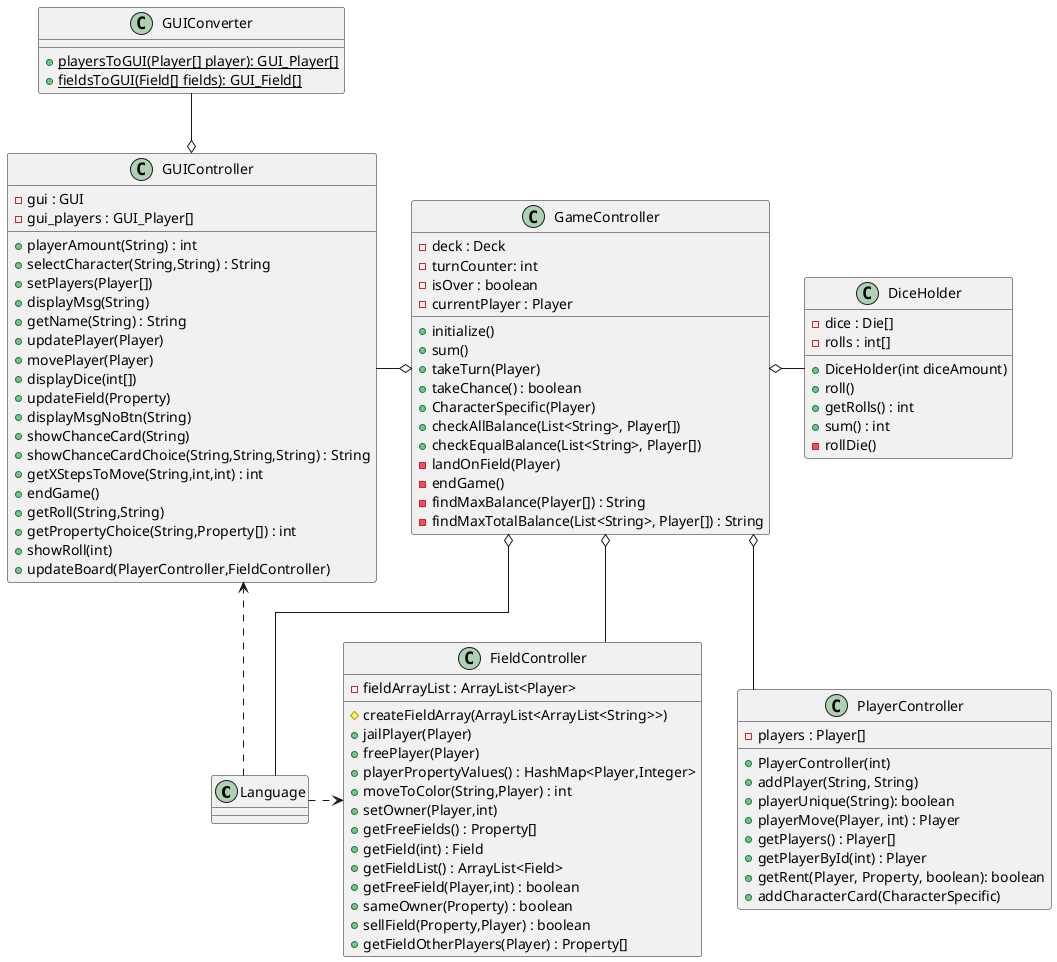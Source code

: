 @startuml
skinparam linetype ortho


class Language{
}

class GUIController{
 - gui : GUI
 - gui_players : GUI_Player[]
+ playerAmount(String) : int
+ selectCharacter(String,String) : String
+ setPlayers(Player[])
+ displayMsg(String)
+ getName(String) : String
+ updatePlayer(Player)
+ movePlayer(Player)
+ displayDice(int[])
+ updateField(Property)
+ displayMsgNoBtn(String)
+ showChanceCard(String)
+ showChanceCardChoice(String,String,String) : String
+ getXStepsToMove(String,int,int) : int
+ endGame()
+ getRoll(String,String)
+ getPropertyChoice(String,Property[]) : int
+ showRoll(int)
+ updateBoard(PlayerController,FieldController)
}
class GUIConverter{
 {static} + playersToGUI(Player[] player): GUI_Player[]
 {static} + fieldsToGUI(Field[] fields): GUI_Field[]
}
class GameController{
 - deck : Deck
 - turnCounter: int
 - isOver : boolean
 - currentPlayer : Player
 + initialize()
 + sum()
 + takeTurn(Player)
 + takeChance() : boolean
 + CharacterSpecific(Player)
 + checkAllBalance(List<String>, Player[])
 + checkEqualBalance(List<String>, Player[])
 - landOnField(Player)
 - endGame()
 - findMaxBalance(Player[]) : String
 - findMaxTotalBalance(List<String>, Player[]) : String
}

class PlayerController{
 - players : Player[]
 + PlayerController(int)
 + addPlayer(String, String)
 + playerUnique(String): boolean
 + playerMove(Player, int) : Player
 + getPlayers() : Player[]
 + getPlayerById(int) : Player
 + getRent(Player, Property, boolean): boolean
 + addCharacterCard(CharacterSpecific)
}

class FieldController{
 - fieldArrayList : ArrayList<Player>
 # createFieldArray(ArrayList<ArrayList<String>>)
 + jailPlayer(Player)
 + freePlayer(Player)
 + playerPropertyValues() : HashMap<Player,Integer>
 + moveToColor(String,Player) : int
 + setOwner(Player,int)
 + getFreeFields() : Property[]
 + getField(int) : Field
 + getFieldList() : ArrayList<Field>
 + getFreeField(Player,int) : boolean
 + sameOwner(Property) : boolean
 + sellField(Property,Player) : boolean
 + getFieldOtherPlayers(Player) : Property[]
}

class DiceHolder{
 - dice : Die[]
 - rolls : int[]
 + DiceHolder(int diceAmount)
 + roll()
 + getRolls() : int
 + sum() : int
 - rollDie()
}

GameController o-left- GUIController
GameController o-- PlayerController
GameController o-- FieldController
GameController o- DiceHolder
GameController o-- Language
GUIConverter --o GUIController

Language .> FieldController
Language .> GUIController

@enduml
